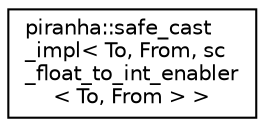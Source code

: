digraph "Graphical Class Hierarchy"
{
  edge [fontname="Helvetica",fontsize="10",labelfontname="Helvetica",labelfontsize="10"];
  node [fontname="Helvetica",fontsize="10",shape=record];
  rankdir="LR";
  Node0 [label="piranha::safe_cast\l_impl\< To, From, sc\l_float_to_int_enabler\l\< To, From \> \>",height=0.2,width=0.4,color="black", fillcolor="white", style="filled",URL="$structpiranha_1_1safe__cast__impl_3_01_to_00_01_from_00_01sc__float__to__int__enabler_3_01_to_00_01_from_01_4_01_4.html",tooltip="Specialisation of piranha::safe_cast() for C++ floating-point to C++ integral conversions. "];
}
